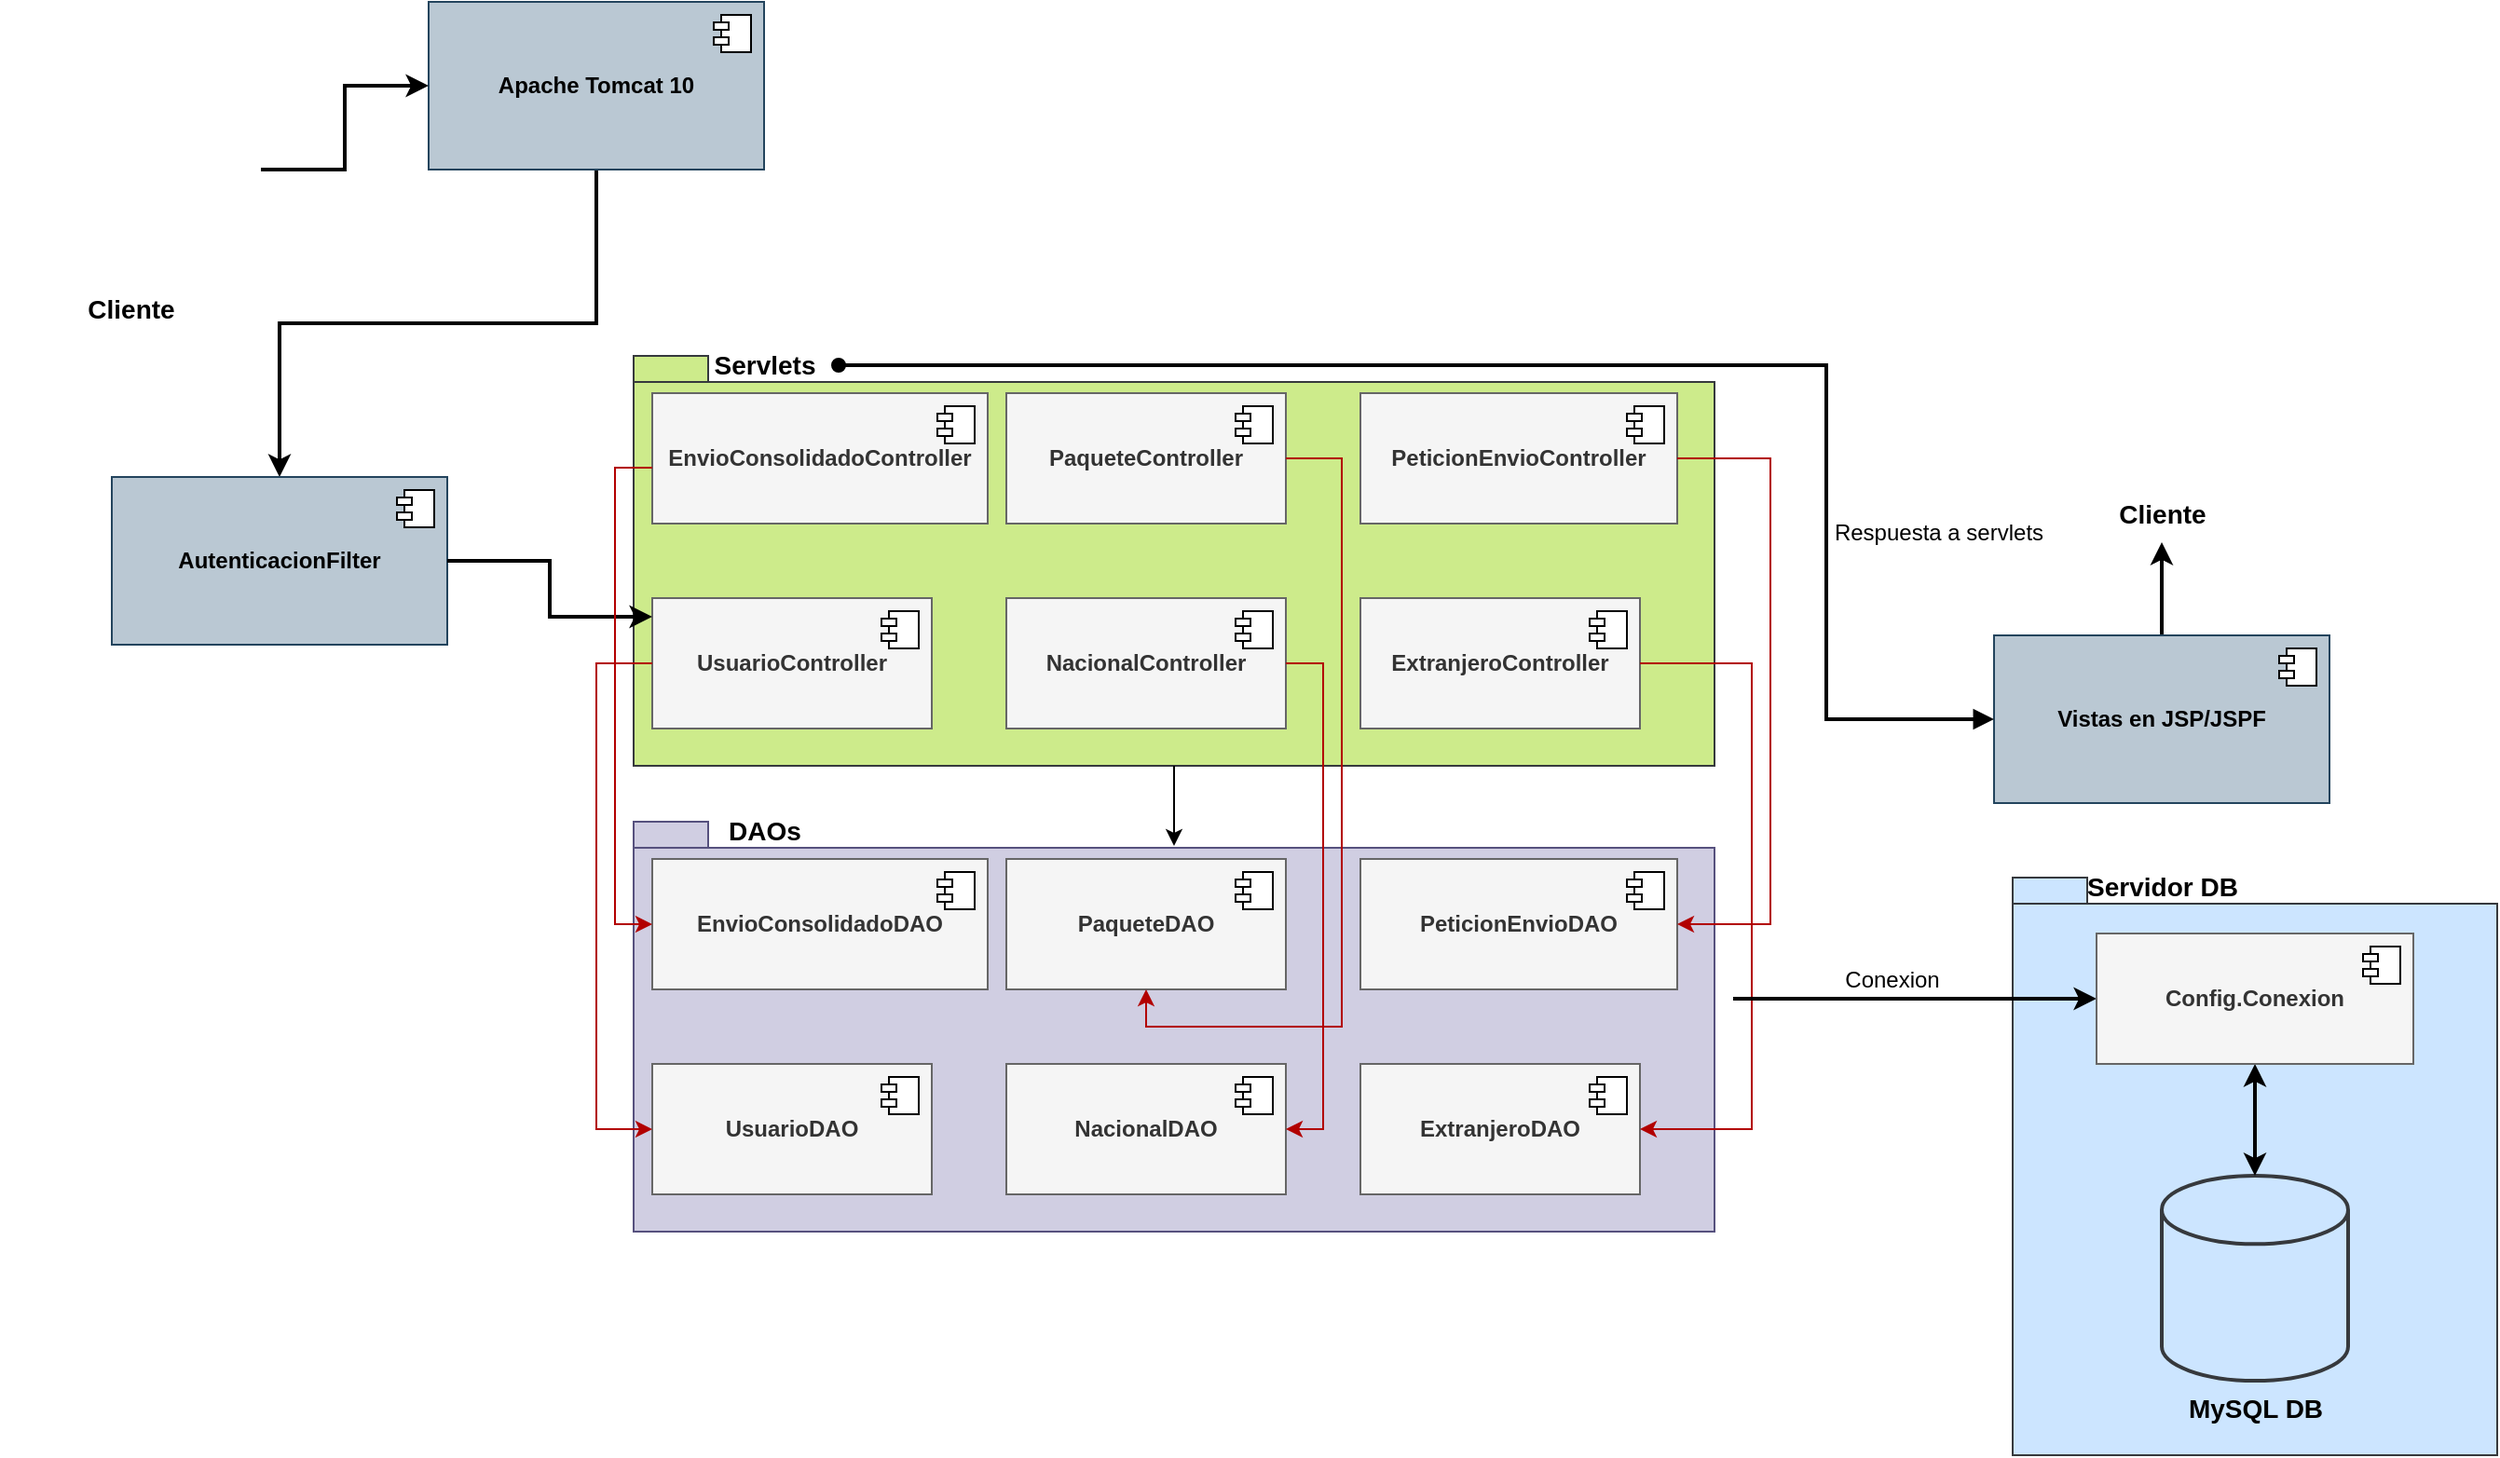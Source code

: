 <mxfile version="27.1.4">
  <diagram name="Página-1" id="4WcMeKercUtK-jlox_sn">
    <mxGraphModel dx="1489" dy="810" grid="1" gridSize="10" guides="1" tooltips="1" connect="1" arrows="1" fold="1" page="1" pageScale="1" pageWidth="827" pageHeight="1169" math="0" shadow="0">
      <root>
        <mxCell id="0" />
        <mxCell id="1" parent="0" />
        <mxCell id="cvB9v-zW0os7istuH3AV-3" value="" style="shape=folder;fontStyle=1;spacingTop=10;tabWidth=40;tabHeight=14;tabPosition=left;html=1;whiteSpace=wrap;fillColor=#cce5ff;strokeColor=#36393d;" vertex="1" parent="1">
          <mxGeometry x="1230" y="680" width="260" height="310" as="geometry" />
        </mxCell>
        <mxCell id="Wb2niM4wR-UnUlAriomV-11" value="" style="shape=folder;fontStyle=1;spacingTop=10;tabWidth=40;tabHeight=14;tabPosition=left;html=1;whiteSpace=wrap;fillColor=#cdeb8b;strokeColor=#36393d;" parent="1" vertex="1">
          <mxGeometry x="490" y="400" width="580" height="220" as="geometry" />
        </mxCell>
        <mxCell id="Wb2niM4wR-UnUlAriomV-8" style="edgeStyle=orthogonalEdgeStyle;rounded=0;orthogonalLoop=1;jettySize=auto;html=1;strokeWidth=2;" parent="1" source="Wb2niM4wR-UnUlAriomV-1" target="Wb2niM4wR-UnUlAriomV-5" edge="1">
          <mxGeometry relative="1" as="geometry" />
        </mxCell>
        <mxCell id="Wb2niM4wR-UnUlAriomV-1" value="&lt;b&gt;Apache Tomcat 10&lt;/b&gt;" style="html=1;dropTarget=0;whiteSpace=wrap;fillColor=#bac8d3;strokeColor=#23445d;" parent="1" vertex="1">
          <mxGeometry x="380" y="210" width="180" height="90" as="geometry" />
        </mxCell>
        <mxCell id="Wb2niM4wR-UnUlAriomV-2" value="" style="shape=module;jettyWidth=8;jettyHeight=4;" parent="Wb2niM4wR-UnUlAriomV-1" vertex="1">
          <mxGeometry x="1" width="20" height="20" relative="1" as="geometry">
            <mxPoint x="-27" y="7" as="offset" />
          </mxGeometry>
        </mxCell>
        <mxCell id="Wb2niM4wR-UnUlAriomV-7" style="edgeStyle=orthogonalEdgeStyle;rounded=0;orthogonalLoop=1;jettySize=auto;html=1;strokeWidth=2;" parent="1" source="Wb2niM4wR-UnUlAriomV-3" target="Wb2niM4wR-UnUlAriomV-1" edge="1">
          <mxGeometry relative="1" as="geometry" />
        </mxCell>
        <mxCell id="Wb2niM4wR-UnUlAriomV-3" value="" style="shape=image;verticalLabelPosition=bottom;labelBackgroundColor=default;verticalAlign=top;aspect=fixed;imageAspect=0;image=https://cdn-icons-png.flaticon.com/512/4703/4703650.png;" parent="1" vertex="1">
          <mxGeometry x="150" y="230" width="140" height="140" as="geometry" />
        </mxCell>
        <mxCell id="Wb2niM4wR-UnUlAriomV-4" value="&lt;font style=&quot;vertical-align: inherit;&quot;&gt;&lt;font style=&quot;vertical-align: inherit;&quot;&gt;&lt;font style=&quot;vertical-align: inherit;&quot;&gt;&lt;font style=&quot;vertical-align: inherit;&quot;&gt;&lt;font style=&quot;vertical-align: inherit;&quot;&gt;&lt;font style=&quot;vertical-align: inherit; font-size: 14px;&quot;&gt;&lt;b&gt;Cliente&lt;/b&gt;&lt;/font&gt;&lt;/font&gt;&lt;/font&gt;&lt;/font&gt;&lt;/font&gt;&lt;/font&gt;" style="text;html=1;align=center;verticalAlign=middle;resizable=0;points=[];autosize=1;strokeColor=none;fillColor=none;" parent="1" vertex="1">
          <mxGeometry x="185" y="360" width="70" height="30" as="geometry" />
        </mxCell>
        <mxCell id="Wb2niM4wR-UnUlAriomV-5" value="&lt;b&gt;AutenticacionFilter&lt;/b&gt;" style="html=1;dropTarget=0;whiteSpace=wrap;fillColor=#bac8d3;strokeColor=#23445d;" parent="1" vertex="1">
          <mxGeometry x="210" y="465" width="180" height="90" as="geometry" />
        </mxCell>
        <mxCell id="Wb2niM4wR-UnUlAriomV-6" value="" style="shape=module;jettyWidth=8;jettyHeight=4;" parent="Wb2niM4wR-UnUlAriomV-5" vertex="1">
          <mxGeometry x="1" width="20" height="20" relative="1" as="geometry">
            <mxPoint x="-27" y="7" as="offset" />
          </mxGeometry>
        </mxCell>
        <mxCell id="Wb2niM4wR-UnUlAriomV-9" value="&lt;b&gt;EnvioConsolidadoController&lt;/b&gt;" style="html=1;dropTarget=0;whiteSpace=wrap;fillColor=#f5f5f5;fontColor=#333333;strokeColor=#666666;" parent="1" vertex="1">
          <mxGeometry x="500" y="420" width="180" height="70" as="geometry" />
        </mxCell>
        <mxCell id="Wb2niM4wR-UnUlAriomV-10" value="" style="shape=module;jettyWidth=8;jettyHeight=4;" parent="Wb2niM4wR-UnUlAriomV-9" vertex="1">
          <mxGeometry x="1" width="20" height="20" relative="1" as="geometry">
            <mxPoint x="-27" y="7" as="offset" />
          </mxGeometry>
        </mxCell>
        <mxCell id="Wb2niM4wR-UnUlAriomV-12" value="&lt;b&gt;&lt;font style=&quot;font-size: 14px;&quot;&gt;Servlets&lt;/font&gt;&lt;/b&gt;" style="text;html=1;align=center;verticalAlign=middle;resizable=0;points=[];autosize=1;strokeColor=none;fillColor=none;" parent="1" vertex="1">
          <mxGeometry x="520" y="390" width="80" height="30" as="geometry" />
        </mxCell>
        <mxCell id="Wb2niM4wR-UnUlAriomV-14" value="&lt;b&gt;UsuarioController&lt;/b&gt;" style="html=1;dropTarget=0;whiteSpace=wrap;fillColor=#f5f5f5;fontColor=#333333;strokeColor=#666666;" parent="1" vertex="1">
          <mxGeometry x="500" y="530" width="150" height="70" as="geometry" />
        </mxCell>
        <mxCell id="Wb2niM4wR-UnUlAriomV-15" value="" style="shape=module;jettyWidth=8;jettyHeight=4;" parent="Wb2niM4wR-UnUlAriomV-14" vertex="1">
          <mxGeometry x="1" width="20" height="20" relative="1" as="geometry">
            <mxPoint x="-27" y="7" as="offset" />
          </mxGeometry>
        </mxCell>
        <mxCell id="Wb2niM4wR-UnUlAriomV-16" value="&lt;b&gt;NacionalController&lt;/b&gt;" style="html=1;dropTarget=0;whiteSpace=wrap;fillColor=#f5f5f5;fontColor=#333333;strokeColor=#666666;" parent="1" vertex="1">
          <mxGeometry x="690" y="530" width="150" height="70" as="geometry" />
        </mxCell>
        <mxCell id="Wb2niM4wR-UnUlAriomV-17" value="" style="shape=module;jettyWidth=8;jettyHeight=4;" parent="Wb2niM4wR-UnUlAriomV-16" vertex="1">
          <mxGeometry x="1" width="20" height="20" relative="1" as="geometry">
            <mxPoint x="-27" y="7" as="offset" />
          </mxGeometry>
        </mxCell>
        <mxCell id="Wb2niM4wR-UnUlAriomV-18" value="&lt;b&gt;PaqueteController&lt;/b&gt;" style="html=1;dropTarget=0;whiteSpace=wrap;fillColor=#f5f5f5;strokeColor=#666666;fontColor=#333333;" parent="1" vertex="1">
          <mxGeometry x="690" y="420" width="150" height="70" as="geometry" />
        </mxCell>
        <mxCell id="Wb2niM4wR-UnUlAriomV-19" value="" style="shape=module;jettyWidth=8;jettyHeight=4;" parent="Wb2niM4wR-UnUlAriomV-18" vertex="1">
          <mxGeometry x="1" width="20" height="20" relative="1" as="geometry">
            <mxPoint x="-27" y="7" as="offset" />
          </mxGeometry>
        </mxCell>
        <mxCell id="Wb2niM4wR-UnUlAriomV-20" value="&lt;b&gt;PeticionEnvioController&lt;/b&gt;" style="html=1;dropTarget=0;whiteSpace=wrap;fillColor=#f5f5f5;strokeColor=#666666;fontColor=#333333;" parent="1" vertex="1">
          <mxGeometry x="880" y="420" width="170" height="70" as="geometry" />
        </mxCell>
        <mxCell id="Wb2niM4wR-UnUlAriomV-21" value="" style="shape=module;jettyWidth=8;jettyHeight=4;" parent="Wb2niM4wR-UnUlAriomV-20" vertex="1">
          <mxGeometry x="1" width="20" height="20" relative="1" as="geometry">
            <mxPoint x="-27" y="7" as="offset" />
          </mxGeometry>
        </mxCell>
        <mxCell id="Wb2niM4wR-UnUlAriomV-22" value="&lt;b&gt;ExtranjeroController&lt;/b&gt;" style="html=1;dropTarget=0;whiteSpace=wrap;fillColor=#f5f5f5;fontColor=#333333;strokeColor=#666666;" parent="1" vertex="1">
          <mxGeometry x="880" y="530" width="150" height="70" as="geometry" />
        </mxCell>
        <mxCell id="Wb2niM4wR-UnUlAriomV-23" value="" style="shape=module;jettyWidth=8;jettyHeight=4;" parent="Wb2niM4wR-UnUlAriomV-22" vertex="1">
          <mxGeometry x="1" width="20" height="20" relative="1" as="geometry">
            <mxPoint x="-27" y="7" as="offset" />
          </mxGeometry>
        </mxCell>
        <mxCell id="Wb2niM4wR-UnUlAriomV-27" style="edgeStyle=orthogonalEdgeStyle;rounded=0;orthogonalLoop=1;jettySize=auto;html=1;strokeWidth=2;" parent="1" source="Wb2niM4wR-UnUlAriomV-5" target="Wb2niM4wR-UnUlAriomV-14" edge="1">
          <mxGeometry relative="1" as="geometry">
            <mxPoint x="780" y="421" as="targetPoint" />
            <Array as="points">
              <mxPoint x="445" y="510" />
              <mxPoint x="445" y="540" />
            </Array>
          </mxGeometry>
        </mxCell>
        <mxCell id="Wb2niM4wR-UnUlAriomV-56" value="" style="shape=folder;fontStyle=1;spacingTop=10;tabWidth=40;tabHeight=14;tabPosition=left;html=1;whiteSpace=wrap;fillColor=#d0cee2;strokeColor=#56517e;" parent="1" vertex="1">
          <mxGeometry x="490" y="650" width="580" height="220" as="geometry" />
        </mxCell>
        <mxCell id="Wb2niM4wR-UnUlAriomV-57" value="&lt;b&gt;EnvioConsolidadoDAO&lt;/b&gt;" style="html=1;dropTarget=0;whiteSpace=wrap;fillColor=#f5f5f5;fontColor=#333333;strokeColor=#666666;" parent="1" vertex="1">
          <mxGeometry x="500" y="670" width="180" height="70" as="geometry" />
        </mxCell>
        <mxCell id="Wb2niM4wR-UnUlAriomV-58" value="" style="shape=module;jettyWidth=8;jettyHeight=4;" parent="Wb2niM4wR-UnUlAriomV-57" vertex="1">
          <mxGeometry x="1" width="20" height="20" relative="1" as="geometry">
            <mxPoint x="-27" y="7" as="offset" />
          </mxGeometry>
        </mxCell>
        <mxCell id="Wb2niM4wR-UnUlAriomV-59" value="&lt;b&gt;&lt;font style=&quot;font-size: 14px;&quot;&gt;DAOs&lt;/font&gt;&lt;/b&gt;" style="text;html=1;align=center;verticalAlign=middle;resizable=0;points=[];autosize=1;strokeColor=none;fillColor=none;" parent="1" vertex="1">
          <mxGeometry x="530" y="640" width="60" height="30" as="geometry" />
        </mxCell>
        <mxCell id="Wb2niM4wR-UnUlAriomV-60" value="&lt;b&gt;UsuarioDAO&lt;/b&gt;" style="html=1;dropTarget=0;whiteSpace=wrap;fillColor=#f5f5f5;fontColor=#333333;strokeColor=#666666;" parent="1" vertex="1">
          <mxGeometry x="500" y="780" width="150" height="70" as="geometry" />
        </mxCell>
        <mxCell id="Wb2niM4wR-UnUlAriomV-61" value="" style="shape=module;jettyWidth=8;jettyHeight=4;" parent="Wb2niM4wR-UnUlAriomV-60" vertex="1">
          <mxGeometry x="1" width="20" height="20" relative="1" as="geometry">
            <mxPoint x="-27" y="7" as="offset" />
          </mxGeometry>
        </mxCell>
        <mxCell id="Wb2niM4wR-UnUlAriomV-62" value="&lt;b&gt;NacionalDAO&lt;/b&gt;" style="html=1;dropTarget=0;whiteSpace=wrap;fillColor=#f5f5f5;fontColor=#333333;strokeColor=#666666;" parent="1" vertex="1">
          <mxGeometry x="690" y="780" width="150" height="70" as="geometry" />
        </mxCell>
        <mxCell id="Wb2niM4wR-UnUlAriomV-63" value="" style="shape=module;jettyWidth=8;jettyHeight=4;" parent="Wb2niM4wR-UnUlAriomV-62" vertex="1">
          <mxGeometry x="1" width="20" height="20" relative="1" as="geometry">
            <mxPoint x="-27" y="7" as="offset" />
          </mxGeometry>
        </mxCell>
        <mxCell id="Wb2niM4wR-UnUlAriomV-64" value="&lt;b&gt;PaqueteDAO&lt;/b&gt;" style="html=1;dropTarget=0;whiteSpace=wrap;fillColor=#f5f5f5;fontColor=#333333;strokeColor=#666666;" parent="1" vertex="1">
          <mxGeometry x="690" y="670" width="150" height="70" as="geometry" />
        </mxCell>
        <mxCell id="Wb2niM4wR-UnUlAriomV-65" value="" style="shape=module;jettyWidth=8;jettyHeight=4;" parent="Wb2niM4wR-UnUlAriomV-64" vertex="1">
          <mxGeometry x="1" width="20" height="20" relative="1" as="geometry">
            <mxPoint x="-27" y="7" as="offset" />
          </mxGeometry>
        </mxCell>
        <mxCell id="Wb2niM4wR-UnUlAriomV-66" value="&lt;b&gt;PeticionEnvioDAO&lt;/b&gt;" style="html=1;dropTarget=0;whiteSpace=wrap;fillColor=#f5f5f5;fontColor=#333333;strokeColor=#666666;" parent="1" vertex="1">
          <mxGeometry x="880" y="670" width="170" height="70" as="geometry" />
        </mxCell>
        <mxCell id="Wb2niM4wR-UnUlAriomV-67" value="" style="shape=module;jettyWidth=8;jettyHeight=4;" parent="Wb2niM4wR-UnUlAriomV-66" vertex="1">
          <mxGeometry x="1" width="20" height="20" relative="1" as="geometry">
            <mxPoint x="-27" y="7" as="offset" />
          </mxGeometry>
        </mxCell>
        <mxCell id="Wb2niM4wR-UnUlAriomV-68" value="&lt;b&gt;ExtranjeroDAO&lt;/b&gt;" style="html=1;dropTarget=0;whiteSpace=wrap;fillColor=#f5f5f5;fontColor=#333333;strokeColor=#666666;" parent="1" vertex="1">
          <mxGeometry x="880" y="780" width="150" height="70" as="geometry" />
        </mxCell>
        <mxCell id="Wb2niM4wR-UnUlAriomV-69" value="" style="shape=module;jettyWidth=8;jettyHeight=4;" parent="Wb2niM4wR-UnUlAriomV-68" vertex="1">
          <mxGeometry x="1" width="20" height="20" relative="1" as="geometry">
            <mxPoint x="-27" y="7" as="offset" />
          </mxGeometry>
        </mxCell>
        <mxCell id="Wb2niM4wR-UnUlAriomV-71" style="edgeStyle=orthogonalEdgeStyle;rounded=0;orthogonalLoop=1;jettySize=auto;html=1;entryX=0.5;entryY=0.059;entryDx=0;entryDy=0;entryPerimeter=0;" parent="1" source="Wb2niM4wR-UnUlAriomV-11" target="Wb2niM4wR-UnUlAriomV-56" edge="1">
          <mxGeometry relative="1" as="geometry" />
        </mxCell>
        <mxCell id="Wb2niM4wR-UnUlAriomV-72" style="edgeStyle=orthogonalEdgeStyle;rounded=0;orthogonalLoop=1;jettySize=auto;html=1;entryX=0;entryY=0.5;entryDx=0;entryDy=0;fillColor=#e51400;strokeColor=#B20000;" parent="1" source="Wb2niM4wR-UnUlAriomV-9" target="Wb2niM4wR-UnUlAriomV-57" edge="1">
          <mxGeometry relative="1" as="geometry">
            <Array as="points">
              <mxPoint x="480" y="460" />
              <mxPoint x="480" y="705" />
            </Array>
          </mxGeometry>
        </mxCell>
        <mxCell id="Wb2niM4wR-UnUlAriomV-73" style="edgeStyle=orthogonalEdgeStyle;rounded=0;orthogonalLoop=1;jettySize=auto;html=1;entryX=0;entryY=0.5;entryDx=0;entryDy=0;fillColor=#e51400;strokeColor=#B20000;" parent="1" source="Wb2niM4wR-UnUlAriomV-14" target="Wb2niM4wR-UnUlAriomV-60" edge="1">
          <mxGeometry relative="1" as="geometry">
            <Array as="points">
              <mxPoint x="470" y="565" />
              <mxPoint x="470" y="815" />
            </Array>
          </mxGeometry>
        </mxCell>
        <mxCell id="Wb2niM4wR-UnUlAriomV-74" style="edgeStyle=orthogonalEdgeStyle;rounded=0;orthogonalLoop=1;jettySize=auto;html=1;entryX=0.5;entryY=1;entryDx=0;entryDy=0;fillColor=#e51400;strokeColor=#B20000;" parent="1" source="Wb2niM4wR-UnUlAriomV-18" target="Wb2niM4wR-UnUlAriomV-64" edge="1">
          <mxGeometry relative="1" as="geometry">
            <Array as="points">
              <mxPoint x="870" y="455" />
              <mxPoint x="870" y="760" />
              <mxPoint x="765" y="760" />
            </Array>
          </mxGeometry>
        </mxCell>
        <mxCell id="Wb2niM4wR-UnUlAriomV-75" style="edgeStyle=orthogonalEdgeStyle;rounded=0;orthogonalLoop=1;jettySize=auto;html=1;entryX=1;entryY=0.5;entryDx=0;entryDy=0;fillColor=#e51400;strokeColor=#B20000;" parent="1" source="Wb2niM4wR-UnUlAriomV-16" target="Wb2niM4wR-UnUlAriomV-62" edge="1">
          <mxGeometry relative="1" as="geometry">
            <Array as="points">
              <mxPoint x="860" y="565" />
              <mxPoint x="860" y="815" />
            </Array>
          </mxGeometry>
        </mxCell>
        <mxCell id="Wb2niM4wR-UnUlAriomV-76" style="edgeStyle=orthogonalEdgeStyle;rounded=0;orthogonalLoop=1;jettySize=auto;html=1;entryX=1;entryY=0.5;entryDx=0;entryDy=0;fillColor=#e51400;strokeColor=#B20000;strokeWidth=1;" parent="1" source="Wb2niM4wR-UnUlAriomV-20" target="Wb2niM4wR-UnUlAriomV-66" edge="1">
          <mxGeometry relative="1" as="geometry">
            <Array as="points">
              <mxPoint x="1100" y="455" />
              <mxPoint x="1100" y="705" />
            </Array>
          </mxGeometry>
        </mxCell>
        <mxCell id="Wb2niM4wR-UnUlAriomV-77" style="edgeStyle=orthogonalEdgeStyle;rounded=0;orthogonalLoop=1;jettySize=auto;html=1;entryX=1;entryY=0.5;entryDx=0;entryDy=0;fillColor=#e51400;strokeColor=#B20000;" parent="1" source="Wb2niM4wR-UnUlAriomV-22" target="Wb2niM4wR-UnUlAriomV-68" edge="1">
          <mxGeometry relative="1" as="geometry">
            <Array as="points">
              <mxPoint x="1090" y="565" />
              <mxPoint x="1090" y="815" />
            </Array>
          </mxGeometry>
        </mxCell>
        <mxCell id="Wb2niM4wR-UnUlAriomV-81" value="" style="strokeWidth=2;html=1;shape=mxgraph.flowchart.database;whiteSpace=wrap;fillColor=#cce5ff;strokeColor=#36393d;" parent="1" vertex="1">
          <mxGeometry x="1310" y="840" width="100" height="110" as="geometry" />
        </mxCell>
        <mxCell id="Wb2niM4wR-UnUlAriomV-82" value="&lt;span style=&quot;font-size: 14px;&quot;&gt;&lt;b&gt;MySQL DB&lt;/b&gt;&lt;/span&gt;" style="text;html=1;align=center;verticalAlign=middle;resizable=0;points=[];autosize=1;strokeColor=none;fillColor=none;" parent="1" vertex="1">
          <mxGeometry x="1310" y="950" width="100" height="30" as="geometry" />
        </mxCell>
        <mxCell id="Wb2niM4wR-UnUlAriomV-83" style="rounded=0;orthogonalLoop=1;jettySize=auto;html=1;entryX=0;entryY=0.5;entryDx=0;entryDy=0;strokeWidth=2;" parent="1" target="cvB9v-zW0os7istuH3AV-4" edge="1">
          <mxGeometry relative="1" as="geometry">
            <mxPoint x="1080" y="745" as="sourcePoint" />
            <mxPoint x="1190" y="770" as="targetPoint" />
          </mxGeometry>
        </mxCell>
        <mxCell id="Wb2niM4wR-UnUlAriomV-84" value="Conexion" style="text;html=1;align=center;verticalAlign=middle;resizable=0;points=[];autosize=1;strokeColor=none;fillColor=none;" parent="1" vertex="1">
          <mxGeometry x="1130" y="720" width="70" height="30" as="geometry" />
        </mxCell>
        <mxCell id="Wb2niM4wR-UnUlAriomV-91" style="edgeStyle=orthogonalEdgeStyle;rounded=0;orthogonalLoop=1;jettySize=auto;html=1;strokeWidth=2;" parent="1" source="Wb2niM4wR-UnUlAriomV-85" target="Wb2niM4wR-UnUlAriomV-90" edge="1">
          <mxGeometry relative="1" as="geometry" />
        </mxCell>
        <mxCell id="Wb2niM4wR-UnUlAriomV-85" value="&lt;b&gt;Vistas en JSP/JSPF&lt;/b&gt;" style="html=1;dropTarget=0;whiteSpace=wrap;fillColor=#bac8d3;strokeColor=#23445d;" parent="1" vertex="1">
          <mxGeometry x="1220" y="550" width="180" height="90" as="geometry" />
        </mxCell>
        <mxCell id="Wb2niM4wR-UnUlAriomV-86" value="" style="shape=module;jettyWidth=8;jettyHeight=4;" parent="Wb2niM4wR-UnUlAriomV-85" vertex="1">
          <mxGeometry x="1" width="20" height="20" relative="1" as="geometry">
            <mxPoint x="-27" y="7" as="offset" />
          </mxGeometry>
        </mxCell>
        <mxCell id="Wb2niM4wR-UnUlAriomV-88" value="Respuesta a servlets" style="text;html=1;align=center;verticalAlign=middle;resizable=0;points=[];autosize=1;strokeColor=none;fillColor=none;" parent="1" vertex="1">
          <mxGeometry x="1120" y="480" width="140" height="30" as="geometry" />
        </mxCell>
        <mxCell id="Wb2niM4wR-UnUlAriomV-89" value="" style="shape=image;verticalLabelPosition=bottom;labelBackgroundColor=default;verticalAlign=top;aspect=fixed;imageAspect=0;image=https://cdn-icons-png.flaticon.com/512/4703/4703650.png;" parent="1" vertex="1">
          <mxGeometry x="1240" y="340" width="140" height="140" as="geometry" />
        </mxCell>
        <mxCell id="Wb2niM4wR-UnUlAriomV-90" value="&lt;font style=&quot;vertical-align: inherit;&quot;&gt;&lt;font style=&quot;vertical-align: inherit;&quot;&gt;&lt;font style=&quot;vertical-align: inherit;&quot;&gt;&lt;font style=&quot;vertical-align: inherit;&quot;&gt;&lt;font style=&quot;vertical-align: inherit;&quot;&gt;&lt;font style=&quot;vertical-align: inherit; font-size: 14px;&quot;&gt;&lt;b&gt;Cliente&lt;/b&gt;&lt;/font&gt;&lt;/font&gt;&lt;/font&gt;&lt;/font&gt;&lt;/font&gt;&lt;/font&gt;" style="text;html=1;align=center;verticalAlign=middle;resizable=0;points=[];autosize=1;strokeColor=none;fillColor=none;" parent="1" vertex="1">
          <mxGeometry x="1275" y="470" width="70" height="30" as="geometry" />
        </mxCell>
        <mxCell id="cvB9v-zW0os7istuH3AV-2" style="edgeStyle=orthogonalEdgeStyle;rounded=0;orthogonalLoop=1;jettySize=auto;html=1;startArrow=block;startFill=1;endArrow=oval;endFill=1;strokeWidth=2;" edge="1" parent="1" source="Wb2niM4wR-UnUlAriomV-85" target="Wb2niM4wR-UnUlAriomV-12">
          <mxGeometry relative="1" as="geometry">
            <Array as="points">
              <mxPoint x="1130" y="595" />
              <mxPoint x="1130" y="405" />
            </Array>
          </mxGeometry>
        </mxCell>
        <mxCell id="cvB9v-zW0os7istuH3AV-7" style="edgeStyle=orthogonalEdgeStyle;rounded=0;orthogonalLoop=1;jettySize=auto;html=1;startArrow=classic;startFill=1;strokeWidth=2;" edge="1" parent="1" source="cvB9v-zW0os7istuH3AV-4" target="Wb2niM4wR-UnUlAriomV-81">
          <mxGeometry relative="1" as="geometry" />
        </mxCell>
        <mxCell id="cvB9v-zW0os7istuH3AV-4" value="&lt;b&gt;Config.Conexion&lt;/b&gt;" style="html=1;dropTarget=0;whiteSpace=wrap;fillColor=#f5f5f5;fontColor=#333333;strokeColor=#666666;" vertex="1" parent="1">
          <mxGeometry x="1275" y="710" width="170" height="70" as="geometry" />
        </mxCell>
        <mxCell id="cvB9v-zW0os7istuH3AV-5" value="" style="shape=module;jettyWidth=8;jettyHeight=4;" vertex="1" parent="cvB9v-zW0os7istuH3AV-4">
          <mxGeometry x="1" width="20" height="20" relative="1" as="geometry">
            <mxPoint x="-27" y="7" as="offset" />
          </mxGeometry>
        </mxCell>
        <mxCell id="cvB9v-zW0os7istuH3AV-6" value="&lt;span style=&quot;font-size: 14px;&quot;&gt;&lt;b&gt;Servidor DB&lt;/b&gt;&lt;/span&gt;" style="text;html=1;align=center;verticalAlign=middle;resizable=0;points=[];autosize=1;strokeColor=none;fillColor=none;" vertex="1" parent="1">
          <mxGeometry x="1260" y="670" width="100" height="30" as="geometry" />
        </mxCell>
      </root>
    </mxGraphModel>
  </diagram>
</mxfile>
